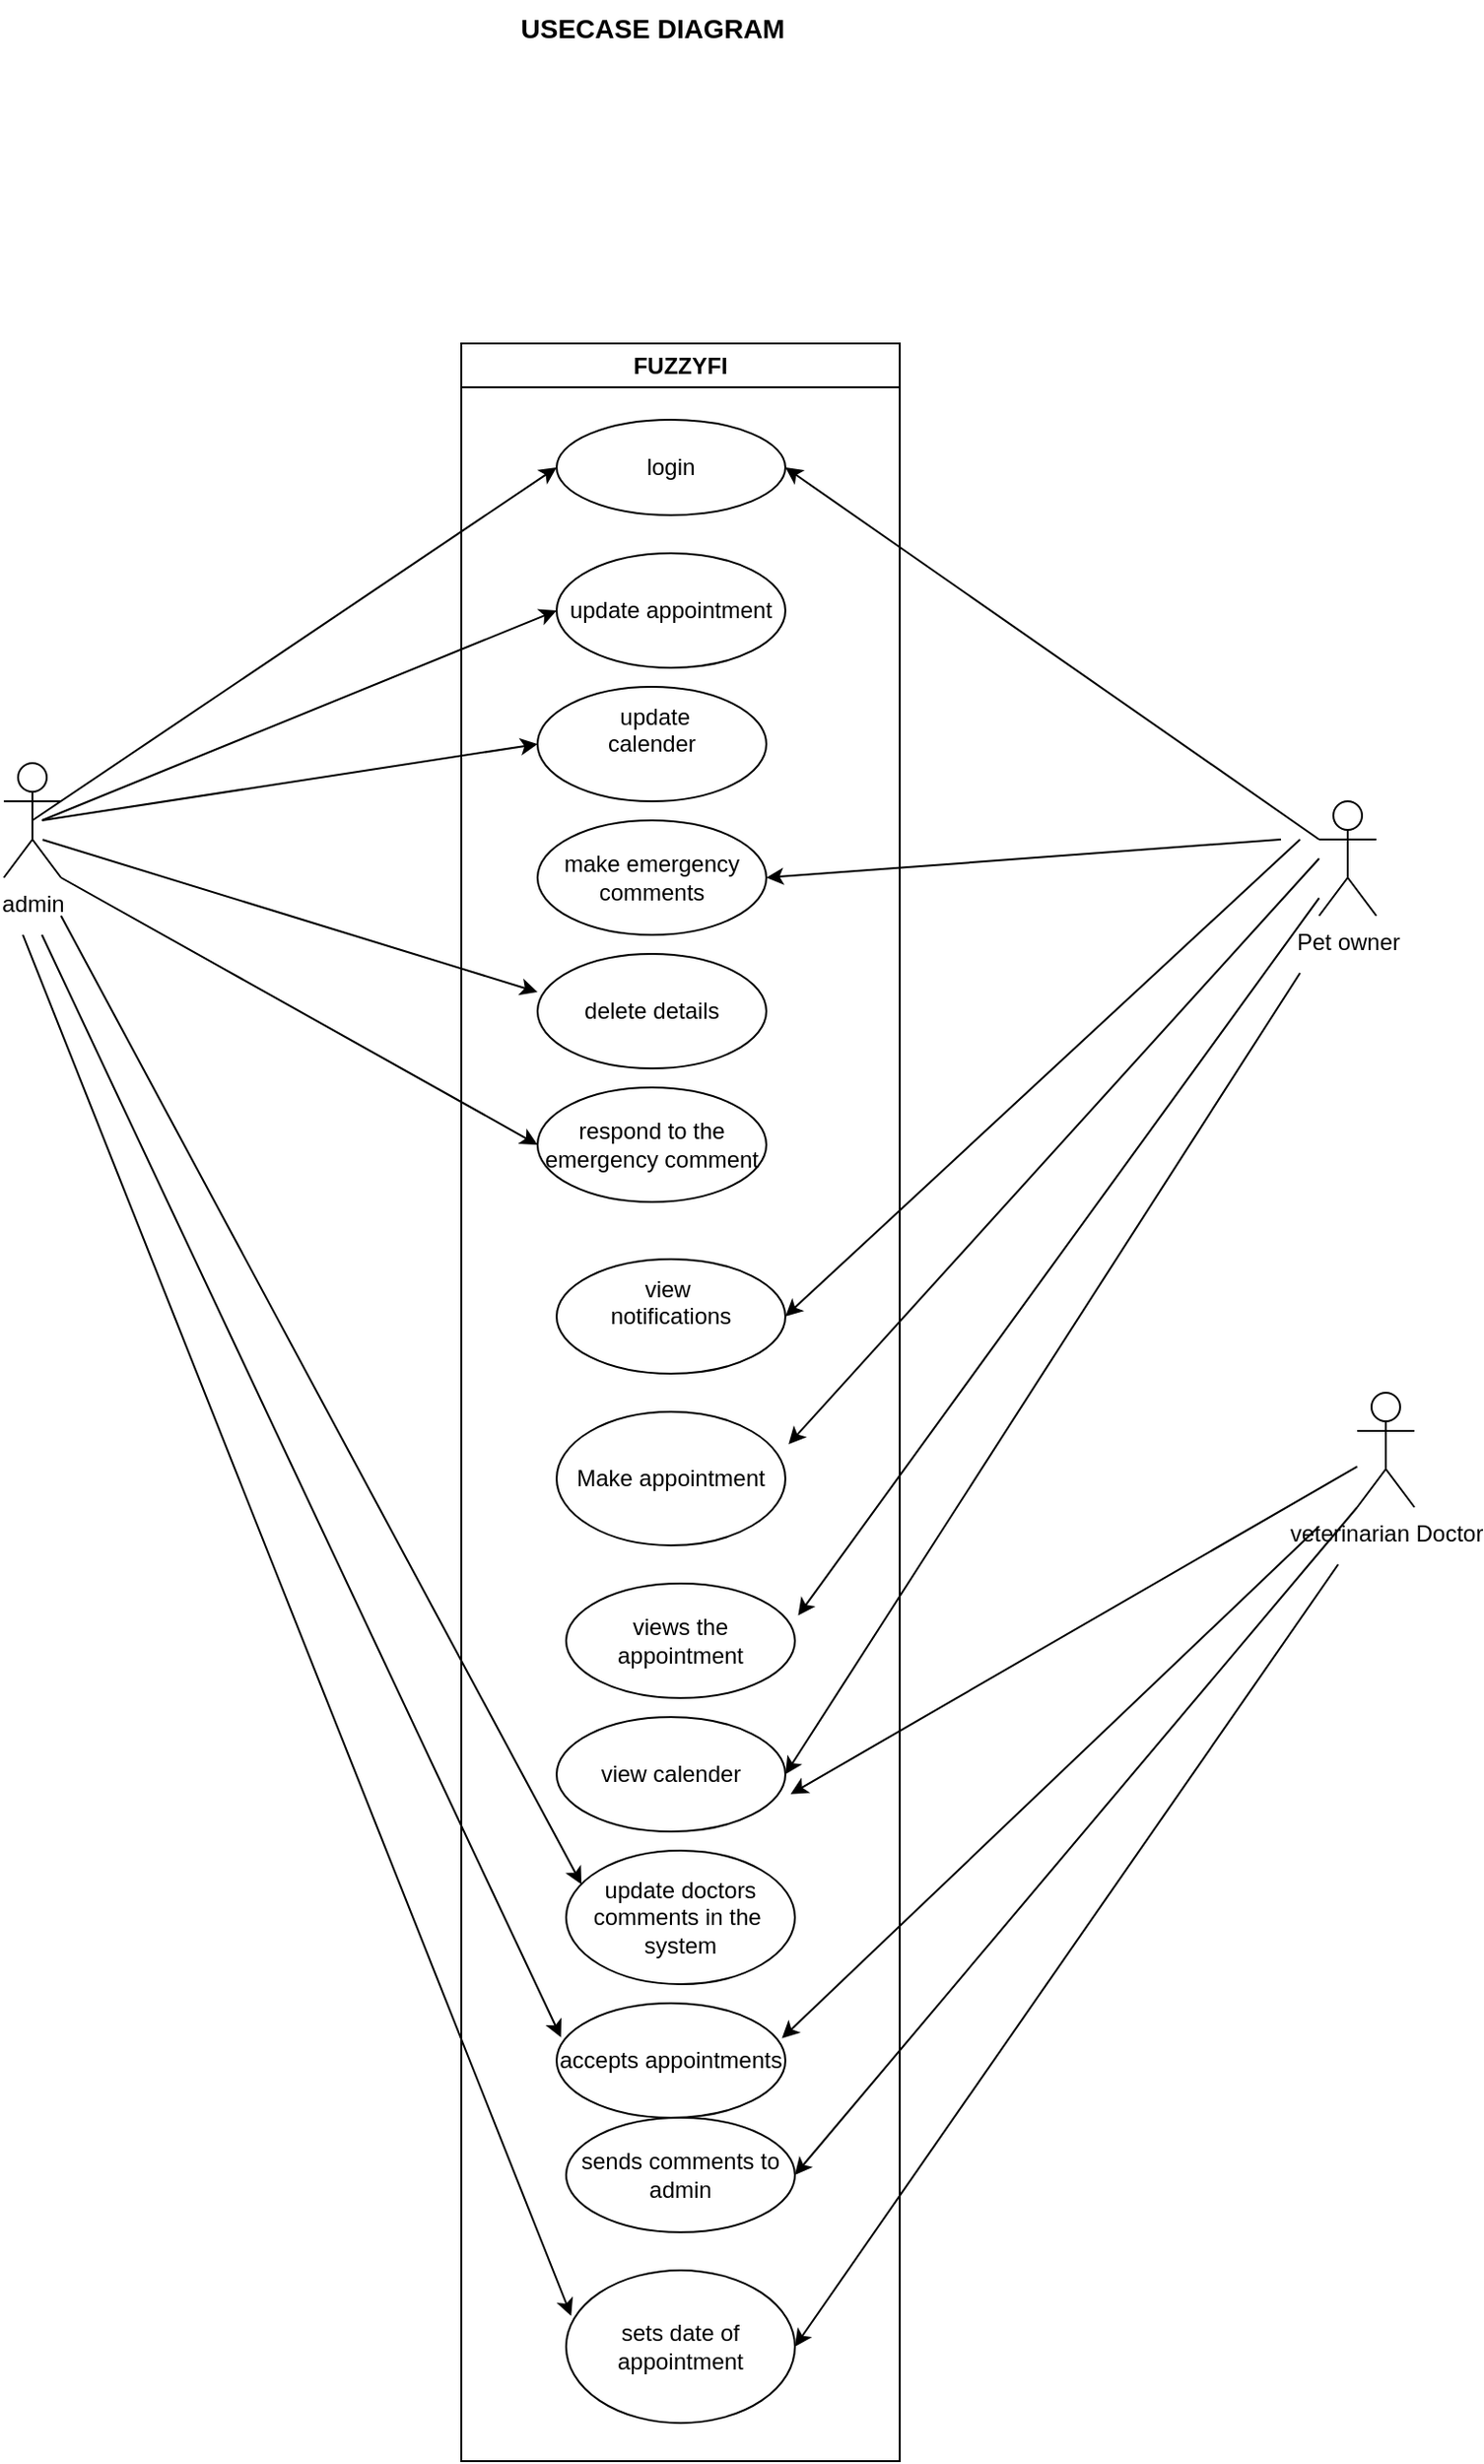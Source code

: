 <mxfile version="24.1.0" type="device">
  <diagram name="Page-1" id="OTb1ZRyh3Qiyg0LH3wsI">
    <mxGraphModel dx="1035" dy="1825" grid="1" gridSize="10" guides="1" tooltips="1" connect="1" arrows="1" fold="1" page="1" pageScale="1" pageWidth="850" pageHeight="1100" math="0" shadow="0">
      <root>
        <mxCell id="0" />
        <mxCell id="1" parent="0" />
        <mxCell id="wVJ0UC80bQIWRE79aEJI-3" value="veterinarian Doctor" style="shape=umlActor;verticalLabelPosition=bottom;verticalAlign=top;html=1;outlineConnect=0;" parent="1" vertex="1">
          <mxGeometry x="780" y="460" width="30" height="60" as="geometry" />
        </mxCell>
        <mxCell id="wVJ0UC80bQIWRE79aEJI-4" value="admin" style="shape=umlActor;verticalLabelPosition=bottom;verticalAlign=top;html=1;outlineConnect=0;" parent="1" vertex="1">
          <mxGeometry x="70" y="130" width="30" height="60" as="geometry" />
        </mxCell>
        <mxCell id="wVJ0UC80bQIWRE79aEJI-13" value="Pet owner" style="shape=umlActor;verticalLabelPosition=bottom;verticalAlign=top;html=1;outlineConnect=0;" parent="1" vertex="1">
          <mxGeometry x="760" y="150" width="30" height="60" as="geometry" />
        </mxCell>
        <mxCell id="wVJ0UC80bQIWRE79aEJI-27" value="&lt;b&gt;&lt;font style=&quot;font-size: 14px;&quot;&gt;USECASE DIAGRAM&lt;/font&gt;&lt;/b&gt;" style="text;html=1;align=center;verticalAlign=middle;resizable=0;points=[];autosize=1;strokeColor=none;fillColor=none;" parent="1" vertex="1">
          <mxGeometry x="330" y="-270" width="160" height="30" as="geometry" />
        </mxCell>
        <mxCell id="8xcBH1uQO-JWMwHh5S23-1" value="FUZZYFI" style="swimlane;whiteSpace=wrap;html=1;" parent="1" vertex="1">
          <mxGeometry x="310" y="-90" width="230" height="1110" as="geometry" />
        </mxCell>
        <mxCell id="h2O9KdNf0a8tzcaaWF35-1" value="Make appointment" style="ellipse;whiteSpace=wrap;html=1;" vertex="1" parent="8xcBH1uQO-JWMwHh5S23-1">
          <mxGeometry x="50" y="560" width="120" height="70" as="geometry" />
        </mxCell>
        <mxCell id="h2O9KdNf0a8tzcaaWF35-2" value="views the appointment" style="ellipse;whiteSpace=wrap;html=1;" vertex="1" parent="8xcBH1uQO-JWMwHh5S23-1">
          <mxGeometry x="55" y="650" width="120" height="60" as="geometry" />
        </mxCell>
        <mxCell id="h2O9KdNf0a8tzcaaWF35-3" value="respond to the emergency comment" style="ellipse;whiteSpace=wrap;html=1;" vertex="1" parent="8xcBH1uQO-JWMwHh5S23-1">
          <mxGeometry x="40" y="390" width="120" height="60" as="geometry" />
        </mxCell>
        <mxCell id="h2O9KdNf0a8tzcaaWF35-4" value="view calender" style="ellipse;whiteSpace=wrap;html=1;" vertex="1" parent="8xcBH1uQO-JWMwHh5S23-1">
          <mxGeometry x="50" y="720" width="120" height="60" as="geometry" />
        </mxCell>
        <mxCell id="wVJ0UC80bQIWRE79aEJI-14" value="delete details" style="ellipse;whiteSpace=wrap;html=1;" parent="8xcBH1uQO-JWMwHh5S23-1" vertex="1">
          <mxGeometry x="40" y="320" width="120" height="60" as="geometry" />
        </mxCell>
        <mxCell id="wVJ0UC80bQIWRE79aEJI-9" value="make emergency&lt;div&gt;comments&lt;/div&gt;" style="ellipse;whiteSpace=wrap;html=1;" parent="8xcBH1uQO-JWMwHh5S23-1" vertex="1">
          <mxGeometry x="40" y="250" width="120" height="60" as="geometry" />
        </mxCell>
        <mxCell id="wVJ0UC80bQIWRE79aEJI-5" value="login" style="ellipse;whiteSpace=wrap;html=1;" parent="8xcBH1uQO-JWMwHh5S23-1" vertex="1">
          <mxGeometry x="50" y="40" width="120" height="50" as="geometry" />
        </mxCell>
        <mxCell id="wVJ0UC80bQIWRE79aEJI-6" value="update appointment" style="ellipse;whiteSpace=wrap;html=1;" parent="8xcBH1uQO-JWMwHh5S23-1" vertex="1">
          <mxGeometry x="50" y="110" width="120" height="60" as="geometry" />
        </mxCell>
        <mxCell id="wVJ0UC80bQIWRE79aEJI-7" value="&amp;nbsp;update&lt;div&gt;calender&lt;div&gt;&lt;br&gt;&lt;/div&gt;&lt;/div&gt;" style="ellipse;whiteSpace=wrap;html=1;" parent="8xcBH1uQO-JWMwHh5S23-1" vertex="1">
          <mxGeometry x="40" y="180" width="120" height="60" as="geometry" />
        </mxCell>
        <mxCell id="wVJ0UC80bQIWRE79aEJI-8" value="view&amp;nbsp;&lt;div&gt;notifications&lt;div&gt;&lt;br&gt;&lt;/div&gt;&lt;/div&gt;" style="ellipse;whiteSpace=wrap;html=1;" parent="8xcBH1uQO-JWMwHh5S23-1" vertex="1">
          <mxGeometry x="50" y="480" width="120" height="60" as="geometry" />
        </mxCell>
        <mxCell id="h2O9KdNf0a8tzcaaWF35-19" value="sends comments to&lt;div&gt;admin&lt;/div&gt;" style="ellipse;whiteSpace=wrap;html=1;" vertex="1" parent="8xcBH1uQO-JWMwHh5S23-1">
          <mxGeometry x="55" y="930" width="120" height="60" as="geometry" />
        </mxCell>
        <mxCell id="h2O9KdNf0a8tzcaaWF35-22" value="accepts appointments" style="ellipse;whiteSpace=wrap;html=1;" vertex="1" parent="8xcBH1uQO-JWMwHh5S23-1">
          <mxGeometry x="50" y="870" width="120" height="60" as="geometry" />
        </mxCell>
        <mxCell id="h2O9KdNf0a8tzcaaWF35-24" value="sets date of appointment" style="ellipse;whiteSpace=wrap;html=1;" vertex="1" parent="8xcBH1uQO-JWMwHh5S23-1">
          <mxGeometry x="55" y="1010" width="120" height="80" as="geometry" />
        </mxCell>
        <mxCell id="h2O9KdNf0a8tzcaaWF35-30" value="update doctors comments in the&amp;nbsp;&lt;div&gt;system&lt;/div&gt;" style="ellipse;whiteSpace=wrap;html=1;" vertex="1" parent="8xcBH1uQO-JWMwHh5S23-1">
          <mxGeometry x="55" y="790" width="120" height="70" as="geometry" />
        </mxCell>
        <mxCell id="h2O9KdNf0a8tzcaaWF35-7" value="" style="endArrow=classic;html=1;rounded=0;exitX=0.5;exitY=0.5;exitDx=0;exitDy=0;exitPerimeter=0;entryX=0;entryY=0.5;entryDx=0;entryDy=0;" edge="1" parent="1" source="wVJ0UC80bQIWRE79aEJI-4" target="wVJ0UC80bQIWRE79aEJI-5">
          <mxGeometry width="50" height="50" relative="1" as="geometry">
            <mxPoint x="440" y="220" as="sourcePoint" />
            <mxPoint x="490" y="170" as="targetPoint" />
          </mxGeometry>
        </mxCell>
        <mxCell id="h2O9KdNf0a8tzcaaWF35-8" value="" style="endArrow=classic;html=1;rounded=0;entryX=0;entryY=0.5;entryDx=0;entryDy=0;" edge="1" parent="1" target="wVJ0UC80bQIWRE79aEJI-6">
          <mxGeometry width="50" height="50" relative="1" as="geometry">
            <mxPoint x="90" y="160" as="sourcePoint" />
            <mxPoint x="490" y="170" as="targetPoint" />
          </mxGeometry>
        </mxCell>
        <mxCell id="h2O9KdNf0a8tzcaaWF35-9" value="" style="endArrow=classic;html=1;rounded=0;entryX=0;entryY=0.5;entryDx=0;entryDy=0;" edge="1" parent="1" target="wVJ0UC80bQIWRE79aEJI-7">
          <mxGeometry width="50" height="50" relative="1" as="geometry">
            <mxPoint x="90" y="160" as="sourcePoint" />
            <mxPoint x="490" y="170" as="targetPoint" />
          </mxGeometry>
        </mxCell>
        <mxCell id="h2O9KdNf0a8tzcaaWF35-10" value="" style="endArrow=classic;html=1;rounded=0;exitX=0.678;exitY=0.669;exitDx=0;exitDy=0;exitPerimeter=0;entryX=0;entryY=0.333;entryDx=0;entryDy=0;entryPerimeter=0;" edge="1" parent="1" source="wVJ0UC80bQIWRE79aEJI-4" target="wVJ0UC80bQIWRE79aEJI-14">
          <mxGeometry width="50" height="50" relative="1" as="geometry">
            <mxPoint x="440" y="220" as="sourcePoint" />
            <mxPoint x="490" y="170" as="targetPoint" />
          </mxGeometry>
        </mxCell>
        <mxCell id="h2O9KdNf0a8tzcaaWF35-12" value="" style="endArrow=classic;html=1;rounded=0;entryX=0;entryY=0.5;entryDx=0;entryDy=0;exitX=1;exitY=1;exitDx=0;exitDy=0;exitPerimeter=0;" edge="1" parent="1" source="wVJ0UC80bQIWRE79aEJI-4" target="h2O9KdNf0a8tzcaaWF35-3">
          <mxGeometry width="50" height="50" relative="1" as="geometry">
            <mxPoint x="80" y="210" as="sourcePoint" />
            <mxPoint x="490" y="290" as="targetPoint" />
          </mxGeometry>
        </mxCell>
        <mxCell id="h2O9KdNf0a8tzcaaWF35-13" value="" style="endArrow=classic;html=1;rounded=0;exitX=0;exitY=0.333;exitDx=0;exitDy=0;exitPerimeter=0;entryX=1;entryY=0.5;entryDx=0;entryDy=0;" edge="1" parent="1" source="wVJ0UC80bQIWRE79aEJI-13" target="wVJ0UC80bQIWRE79aEJI-5">
          <mxGeometry width="50" height="50" relative="1" as="geometry">
            <mxPoint x="440" y="390" as="sourcePoint" />
            <mxPoint x="490" y="340" as="targetPoint" />
          </mxGeometry>
        </mxCell>
        <mxCell id="h2O9KdNf0a8tzcaaWF35-14" value="" style="endArrow=classic;html=1;rounded=0;entryX=1;entryY=0.5;entryDx=0;entryDy=0;" edge="1" parent="1" target="wVJ0UC80bQIWRE79aEJI-8">
          <mxGeometry width="50" height="50" relative="1" as="geometry">
            <mxPoint x="750" y="170" as="sourcePoint" />
            <mxPoint x="490" y="180" as="targetPoint" />
          </mxGeometry>
        </mxCell>
        <mxCell id="h2O9KdNf0a8tzcaaWF35-15" value="" style="endArrow=classic;html=1;rounded=0;entryX=1.014;entryY=0.243;entryDx=0;entryDy=0;entryPerimeter=0;" edge="1" parent="1" target="h2O9KdNf0a8tzcaaWF35-1">
          <mxGeometry width="50" height="50" relative="1" as="geometry">
            <mxPoint x="760" y="180" as="sourcePoint" />
            <mxPoint x="490" y="350" as="targetPoint" />
          </mxGeometry>
        </mxCell>
        <mxCell id="h2O9KdNf0a8tzcaaWF35-17" value="" style="endArrow=classic;html=1;rounded=0;entryX=1.014;entryY=0.28;entryDx=0;entryDy=0;entryPerimeter=0;" edge="1" parent="1" source="wVJ0UC80bQIWRE79aEJI-13" target="h2O9KdNf0a8tzcaaWF35-2">
          <mxGeometry width="50" height="50" relative="1" as="geometry">
            <mxPoint x="440" y="320" as="sourcePoint" />
            <mxPoint x="470" y="510" as="targetPoint" />
          </mxGeometry>
        </mxCell>
        <mxCell id="h2O9KdNf0a8tzcaaWF35-18" value="" style="endArrow=classic;html=1;rounded=0;entryX=1;entryY=0.5;entryDx=0;entryDy=0;" edge="1" parent="1" target="h2O9KdNf0a8tzcaaWF35-4">
          <mxGeometry width="50" height="50" relative="1" as="geometry">
            <mxPoint x="750" y="240" as="sourcePoint" />
            <mxPoint x="490" y="380" as="targetPoint" />
          </mxGeometry>
        </mxCell>
        <mxCell id="h2O9KdNf0a8tzcaaWF35-20" value="" style="endArrow=classic;html=1;rounded=0;entryX=1;entryY=0.5;entryDx=0;entryDy=0;exitX=0;exitY=1;exitDx=0;exitDy=0;exitPerimeter=0;" edge="1" parent="1" source="wVJ0UC80bQIWRE79aEJI-3" target="h2O9KdNf0a8tzcaaWF35-19">
          <mxGeometry width="50" height="50" relative="1" as="geometry">
            <mxPoint x="490" y="480" as="sourcePoint" />
            <mxPoint x="540" y="430" as="targetPoint" />
          </mxGeometry>
        </mxCell>
        <mxCell id="h2O9KdNf0a8tzcaaWF35-21" value="" style="endArrow=classic;html=1;rounded=0;entryX=1.023;entryY=0.672;entryDx=0;entryDy=0;entryPerimeter=0;" edge="1" parent="1" source="wVJ0UC80bQIWRE79aEJI-3" target="h2O9KdNf0a8tzcaaWF35-4">
          <mxGeometry width="50" height="50" relative="1" as="geometry">
            <mxPoint x="490" y="480" as="sourcePoint" />
            <mxPoint x="460" y="590" as="targetPoint" />
          </mxGeometry>
        </mxCell>
        <mxCell id="h2O9KdNf0a8tzcaaWF35-23" value="" style="endArrow=classic;html=1;rounded=0;entryX=0.985;entryY=0.306;entryDx=0;entryDy=0;entryPerimeter=0;" edge="1" parent="1" target="h2O9KdNf0a8tzcaaWF35-22">
          <mxGeometry width="50" height="50" relative="1" as="geometry">
            <mxPoint x="760" y="530" as="sourcePoint" />
            <mxPoint x="590" y="660" as="targetPoint" />
          </mxGeometry>
        </mxCell>
        <mxCell id="h2O9KdNf0a8tzcaaWF35-26" value="" style="endArrow=classic;html=1;rounded=0;entryX=1;entryY=0.5;entryDx=0;entryDy=0;" edge="1" parent="1" target="wVJ0UC80bQIWRE79aEJI-9">
          <mxGeometry width="50" height="50" relative="1" as="geometry">
            <mxPoint x="740" y="170" as="sourcePoint" />
            <mxPoint x="600" y="400" as="targetPoint" />
          </mxGeometry>
        </mxCell>
        <mxCell id="h2O9KdNf0a8tzcaaWF35-27" value="" style="endArrow=classic;html=1;rounded=0;entryX=0.022;entryY=0.299;entryDx=0;entryDy=0;entryPerimeter=0;" edge="1" parent="1" target="h2O9KdNf0a8tzcaaWF35-24">
          <mxGeometry width="50" height="50" relative="1" as="geometry">
            <mxPoint x="80" y="220" as="sourcePoint" />
            <mxPoint x="600" y="320" as="targetPoint" />
          </mxGeometry>
        </mxCell>
        <mxCell id="h2O9KdNf0a8tzcaaWF35-28" value="" style="endArrow=classic;html=1;rounded=0;entryX=1;entryY=0.5;entryDx=0;entryDy=0;" edge="1" parent="1" target="h2O9KdNf0a8tzcaaWF35-24">
          <mxGeometry width="50" height="50" relative="1" as="geometry">
            <mxPoint x="770" y="550" as="sourcePoint" />
            <mxPoint x="590" y="500" as="targetPoint" />
          </mxGeometry>
        </mxCell>
        <mxCell id="h2O9KdNf0a8tzcaaWF35-29" value="" style="endArrow=classic;html=1;rounded=0;entryX=0.019;entryY=0.298;entryDx=0;entryDy=0;entryPerimeter=0;" edge="1" parent="1" target="h2O9KdNf0a8tzcaaWF35-22">
          <mxGeometry width="50" height="50" relative="1" as="geometry">
            <mxPoint x="90" y="220" as="sourcePoint" />
            <mxPoint x="460" y="510" as="targetPoint" />
          </mxGeometry>
        </mxCell>
        <mxCell id="h2O9KdNf0a8tzcaaWF35-32" value="" style="endArrow=classic;html=1;rounded=0;entryX=0.067;entryY=0.252;entryDx=0;entryDy=0;entryPerimeter=0;" edge="1" parent="1" target="h2O9KdNf0a8tzcaaWF35-30">
          <mxGeometry width="50" height="50" relative="1" as="geometry">
            <mxPoint x="100" y="210" as="sourcePoint" />
            <mxPoint x="460" y="540" as="targetPoint" />
          </mxGeometry>
        </mxCell>
      </root>
    </mxGraphModel>
  </diagram>
</mxfile>
